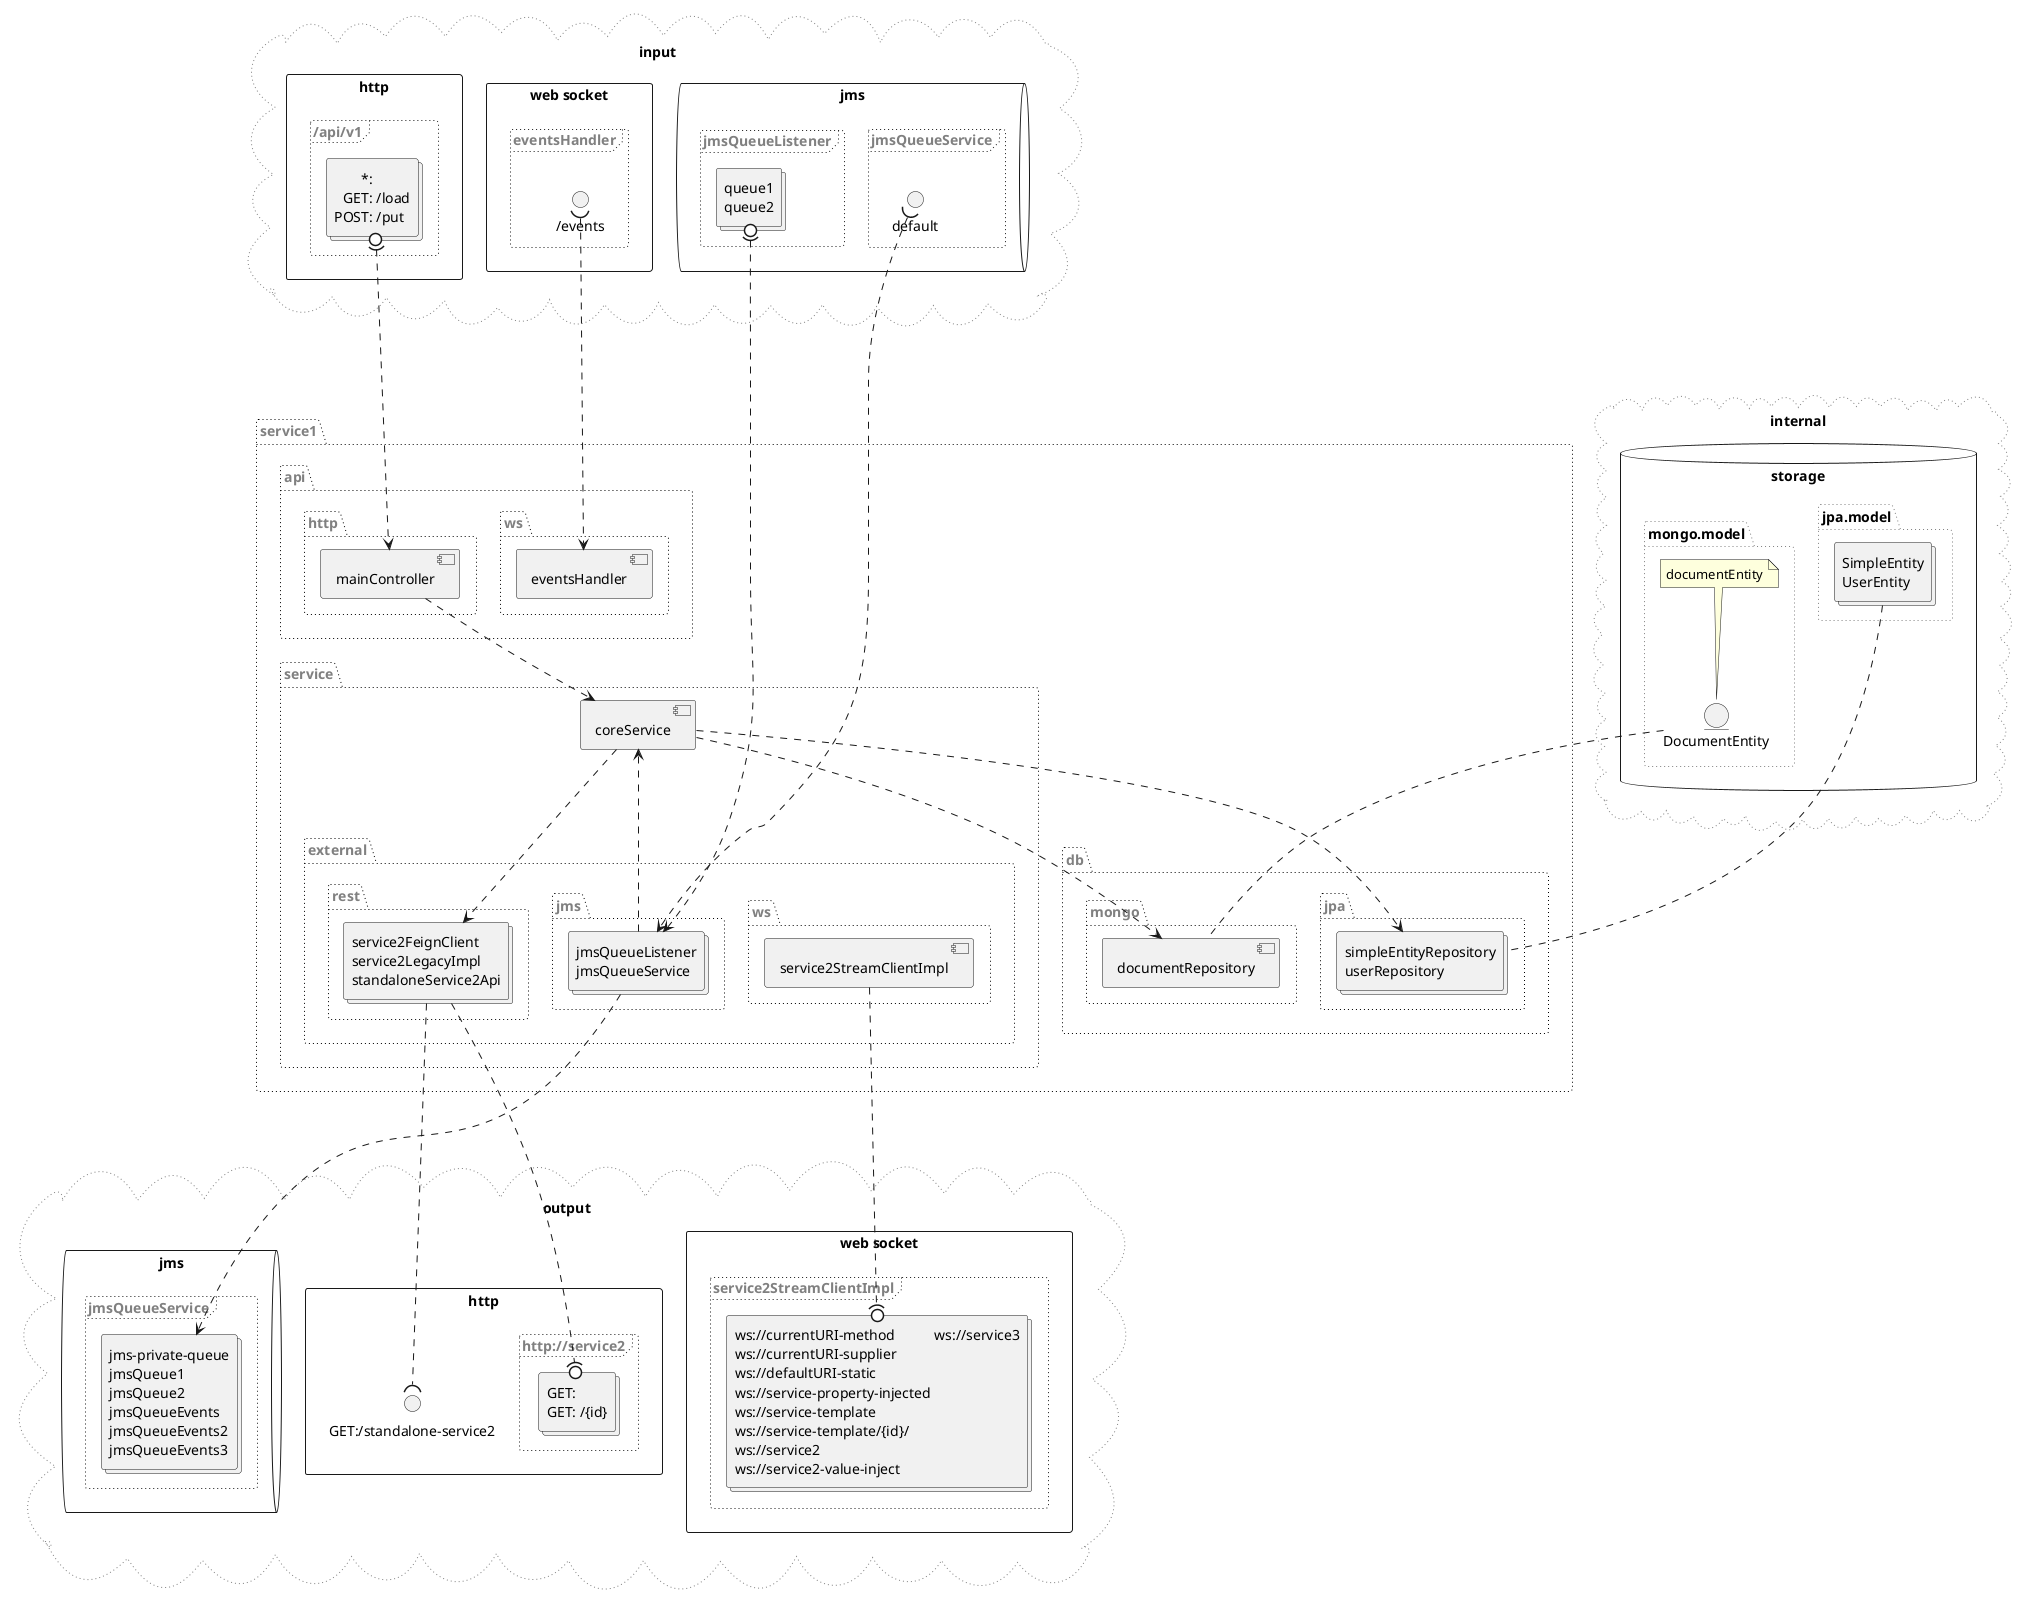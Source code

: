 @startuml
remove @unlinked
package "service1" as service1 #line.dotted;text:gray {
  package "api" as service1.api #line.dotted;text:gray {
    package "http" as service1.api.http #line.dotted;text:gray {
      component mainController as mainController
    }
    package "ws" as service1.api.ws #line.dotted;text:gray {
      component eventsHandler as eventsHandler
    }
  }
  package "db" as service1.db #line.dotted;text:gray {
    package "jpa" as service1.db.jpa #line.dotted;text:gray {
      collections "<#transparent,transparent>|simpleEntityRepository|\n\
<#transparent,transparent>|userRepository|" as service1.db.jpa.components
    }
    package "mongo" as service1.db.mongo #line.dotted;text:gray {
      component documentRepository as documentRepository
    }
  }
  package "service" as service1.service #line.dotted;text:gray {
    component coreService as coreService
    package "external" as service1.service.external #line.dotted;text:gray {
      package "jms" as service1.service.external.jms #line.dotted;text:gray {
        collections "<#transparent,transparent>|jmsQueueListener|\n\
<#transparent,transparent>|jmsQueueService|" as service1.service.external.jms.components
      }
      package "rest" as service1.service.external.rest #line.dotted;text:gray {
        collections "<#transparent,transparent>|service2FeignClient|\n\
<#transparent,transparent>|service2LegacyImpl|\n\
<#transparent,transparent>|standaloneService2Api|" as service1.service.external.rest.components
      }
      package "ws" as service1.service.external.ws #line.dotted;text:gray {
        component service2StreamClientImpl as service2StreamClientImpl
      }
    }
  }
}
mainController ..> coreService
coreService ..> documentRepository
coreService ..> service1.service.external.rest.components
coreService ..> service1.db.jpa.components
service1.service.external.jms.components ..> coreService
cloud "input" as input #line.dotted;line:gray; {
  rectangle "http" as input.http {
    frame "/api/v1" as input.http..api.v1 #line.dotted;text:gray {
      collections "<#transparent,transparent>|<r>*: | |\n\
<#transparent,transparent>|<r>GET: |/load|\n\
<#transparent,transparent>|<r>POST: |/put|" as input.http..api.v1.interfaces
      input.http..api.v1.interfaces 0)....> mainController
    }
  }
  rectangle "web socket" as input.websocket {
    frame "eventsHandler" as input.websocket.eventsHandler.eventsHandler.interfaces #line.dotted;text:gray {
      interface "/events" as in.eventsHandler.in.ws..events
      in.eventsHandler.in.ws..events )....> eventsHandler
    }
  }
  queue "jms" as input.jms {
    frame "jmsQueueListener" as input.jms.jmsQueueListener.jmsQueueListener.interfaces #line.dotted;text:gray {
      collections "<#transparent,transparent>|queue1|\n\
<#transparent,transparent>|queue2|" as input.jms.jmsQueueListener.interfaces
      input.jms.jmsQueueListener.interfaces 0)....> service1.service.external.jms.components
    }
    frame "jmsQueueService" as input.jms.jmsQueueService.jmsQueueService.interfaces #line.dotted;text:gray {
      interface "default" as in.jmsQueueService.default.in
      in.jmsQueueService.default.in )....> service1.service.external.jms.components
    }
  }
}
cloud "internal" as internal #line.dotted;line:gray; {
  database "storage" as internal.storage {
    folder "jpa.model" as internal.storage.jpa.model #line.dotted;line:gray; {
      collections "<#transparent,transparent>|SimpleEntity|\n\
<#transparent,transparent>|UserEntity|" as internal.storage.jpa.model.interfaces
      internal.storage.jpa.model.interfaces .. service1.db.jpa.components
    }
    folder "mongo.model" as internal.storage.mongo.model #line.dotted;line:gray; {
      entity "DocumentEntity" as internal.mongo.classservice1.db.mongo.model.DocumentEntity..documentEntity.
      note "documentEntity" as internal.mongo.classservice1.db.mongo.model.DocumentEntity..documentEntity..table_name
      internal.mongo.classservice1.db.mongo.model.DocumentEntity..documentEntity..table_name .. internal.mongo.classservice1.db.mongo.model.DocumentEntity..documentEntity.
      internal.mongo.classservice1.db.mongo.model.DocumentEntity..documentEntity. .. documentRepository
    }
  }
}
cloud "output" as output #line.dotted;line:gray; {
  queue "jms" as output.jms {
    frame "jmsQueueService" as output.jms.jmsQueueService.jmsQueueService.interfaces #line.dotted;text:gray {
      collections "<#transparent,transparent>|jms-private-queue|\n\
<#transparent,transparent>|jmsQueue1|\n\
<#transparent,transparent>|jmsQueue2|\n\
<#transparent,transparent>|jmsQueueEvents|\n\
<#transparent,transparent>|jmsQueueEvents2|\n\
<#transparent,transparent>|jmsQueueEvents3|" as output.jms.jmsQueueService.interfaces
      service1.service.external.jms.components ....> output.jms.jmsQueueService.interfaces
    }
  }
  rectangle "http" as output.http {
    interface "GET:/standalone-service2" as out.GET.standalone.service2..id.
    service1.service.external.rest.components ....( out.GET.standalone.service2..id.
    frame "http://service2" as output.http.http...service2 #line.dotted;text:gray {
      collections "<#transparent,transparent>|<r>GET: | |\n\
<#transparent,transparent>|<r>GET: |/{id}|" as output.http.http...service2.interfaces
      service1.service.external.rest.components ....(0 output.http.http...service2.interfaces
    }
  }
  rectangle "web socket" as output.websocket {
    frame "service2StreamClientImpl" as output.websocket.service2StreamClientImpl.service2StreamClientImpl.interfaces #line.dotted;text:gray {
      collections "<#transparent,transparent>|ws://currentURI-method |ws://service3|\n\
<#transparent,transparent>|ws://currentURI-supplier | |\n\
<#transparent,transparent>|ws://defaultURI-static | |\n\
<#transparent,transparent>|ws://service-property-injected | |\n\
<#transparent,transparent>|ws://service-template | |\n\
<#transparent,transparent>|ws://service-template/{id}/ | |\n\
<#transparent,transparent>|ws://service2 | |\n\
<#transparent,transparent>|ws://service2-value-inject | |" as output.websocket.service2StreamClientImpl.interfaces
      service2StreamClientImpl ....(0 output.websocket.service2StreamClientImpl.interfaces
    }
  }
}
@enduml
